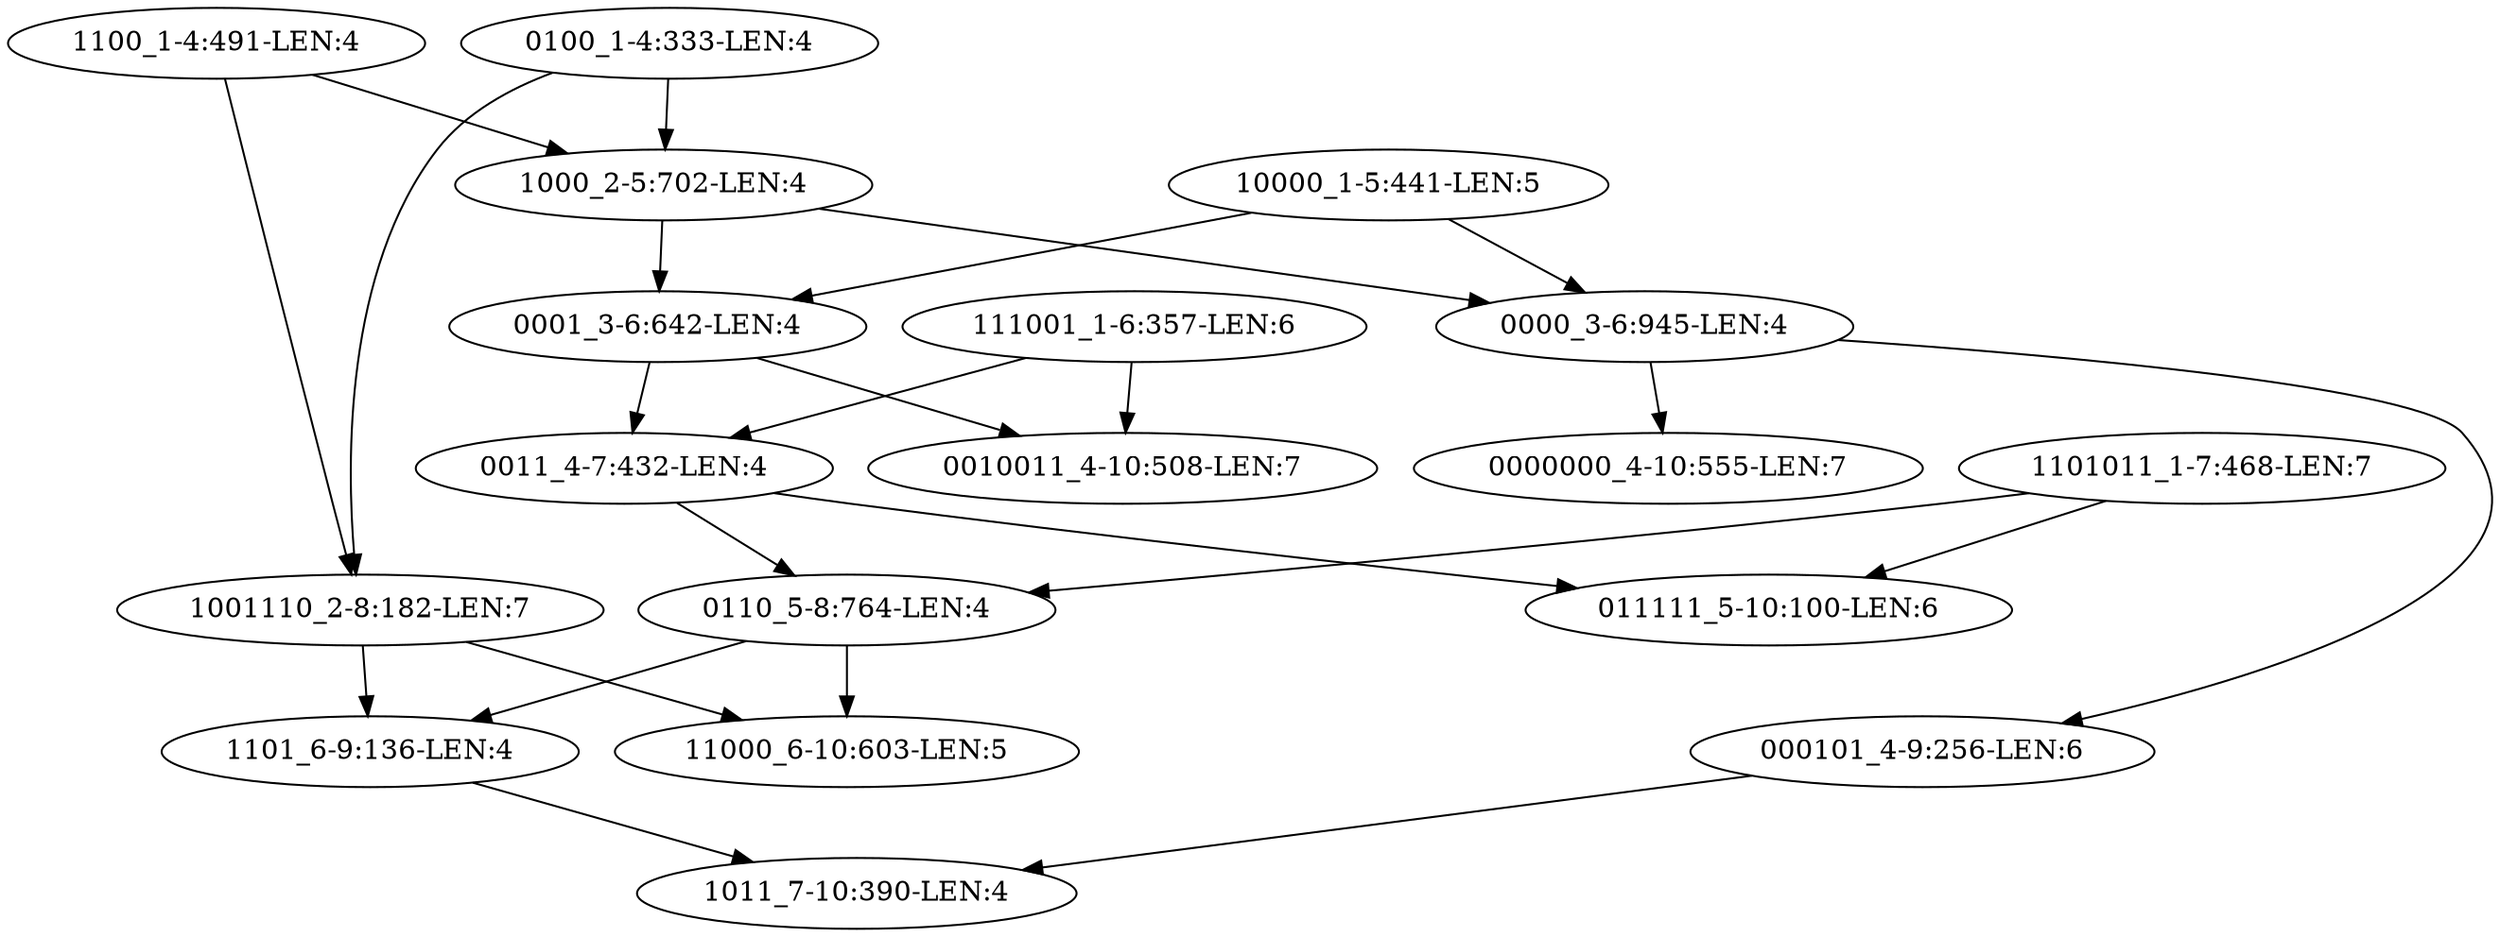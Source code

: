 digraph G {
    "0001_3-6:642-LEN:4" -> "0011_4-7:432-LEN:4";
    "0001_3-6:642-LEN:4" -> "0010011_4-10:508-LEN:7";
    "1101011_1-7:468-LEN:7" -> "011111_5-10:100-LEN:6";
    "1101011_1-7:468-LEN:7" -> "0110_5-8:764-LEN:4";
    "1001110_2-8:182-LEN:7" -> "1101_6-9:136-LEN:4";
    "1001110_2-8:182-LEN:7" -> "11000_6-10:603-LEN:5";
    "111001_1-6:357-LEN:6" -> "0011_4-7:432-LEN:4";
    "111001_1-6:357-LEN:6" -> "0010011_4-10:508-LEN:7";
    "10000_1-5:441-LEN:5" -> "0001_3-6:642-LEN:4";
    "10000_1-5:441-LEN:5" -> "0000_3-6:945-LEN:4";
    "0100_1-4:333-LEN:4" -> "1001110_2-8:182-LEN:7";
    "0100_1-4:333-LEN:4" -> "1000_2-5:702-LEN:4";
    "1101_6-9:136-LEN:4" -> "1011_7-10:390-LEN:4";
    "0000_3-6:945-LEN:4" -> "000101_4-9:256-LEN:6";
    "0000_3-6:945-LEN:4" -> "0000000_4-10:555-LEN:7";
    "1100_1-4:491-LEN:4" -> "1001110_2-8:182-LEN:7";
    "1100_1-4:491-LEN:4" -> "1000_2-5:702-LEN:4";
    "000101_4-9:256-LEN:6" -> "1011_7-10:390-LEN:4";
    "1000_2-5:702-LEN:4" -> "0001_3-6:642-LEN:4";
    "1000_2-5:702-LEN:4" -> "0000_3-6:945-LEN:4";
    "0011_4-7:432-LEN:4" -> "011111_5-10:100-LEN:6";
    "0011_4-7:432-LEN:4" -> "0110_5-8:764-LEN:4";
    "0110_5-8:764-LEN:4" -> "1101_6-9:136-LEN:4";
    "0110_5-8:764-LEN:4" -> "11000_6-10:603-LEN:5";
}
